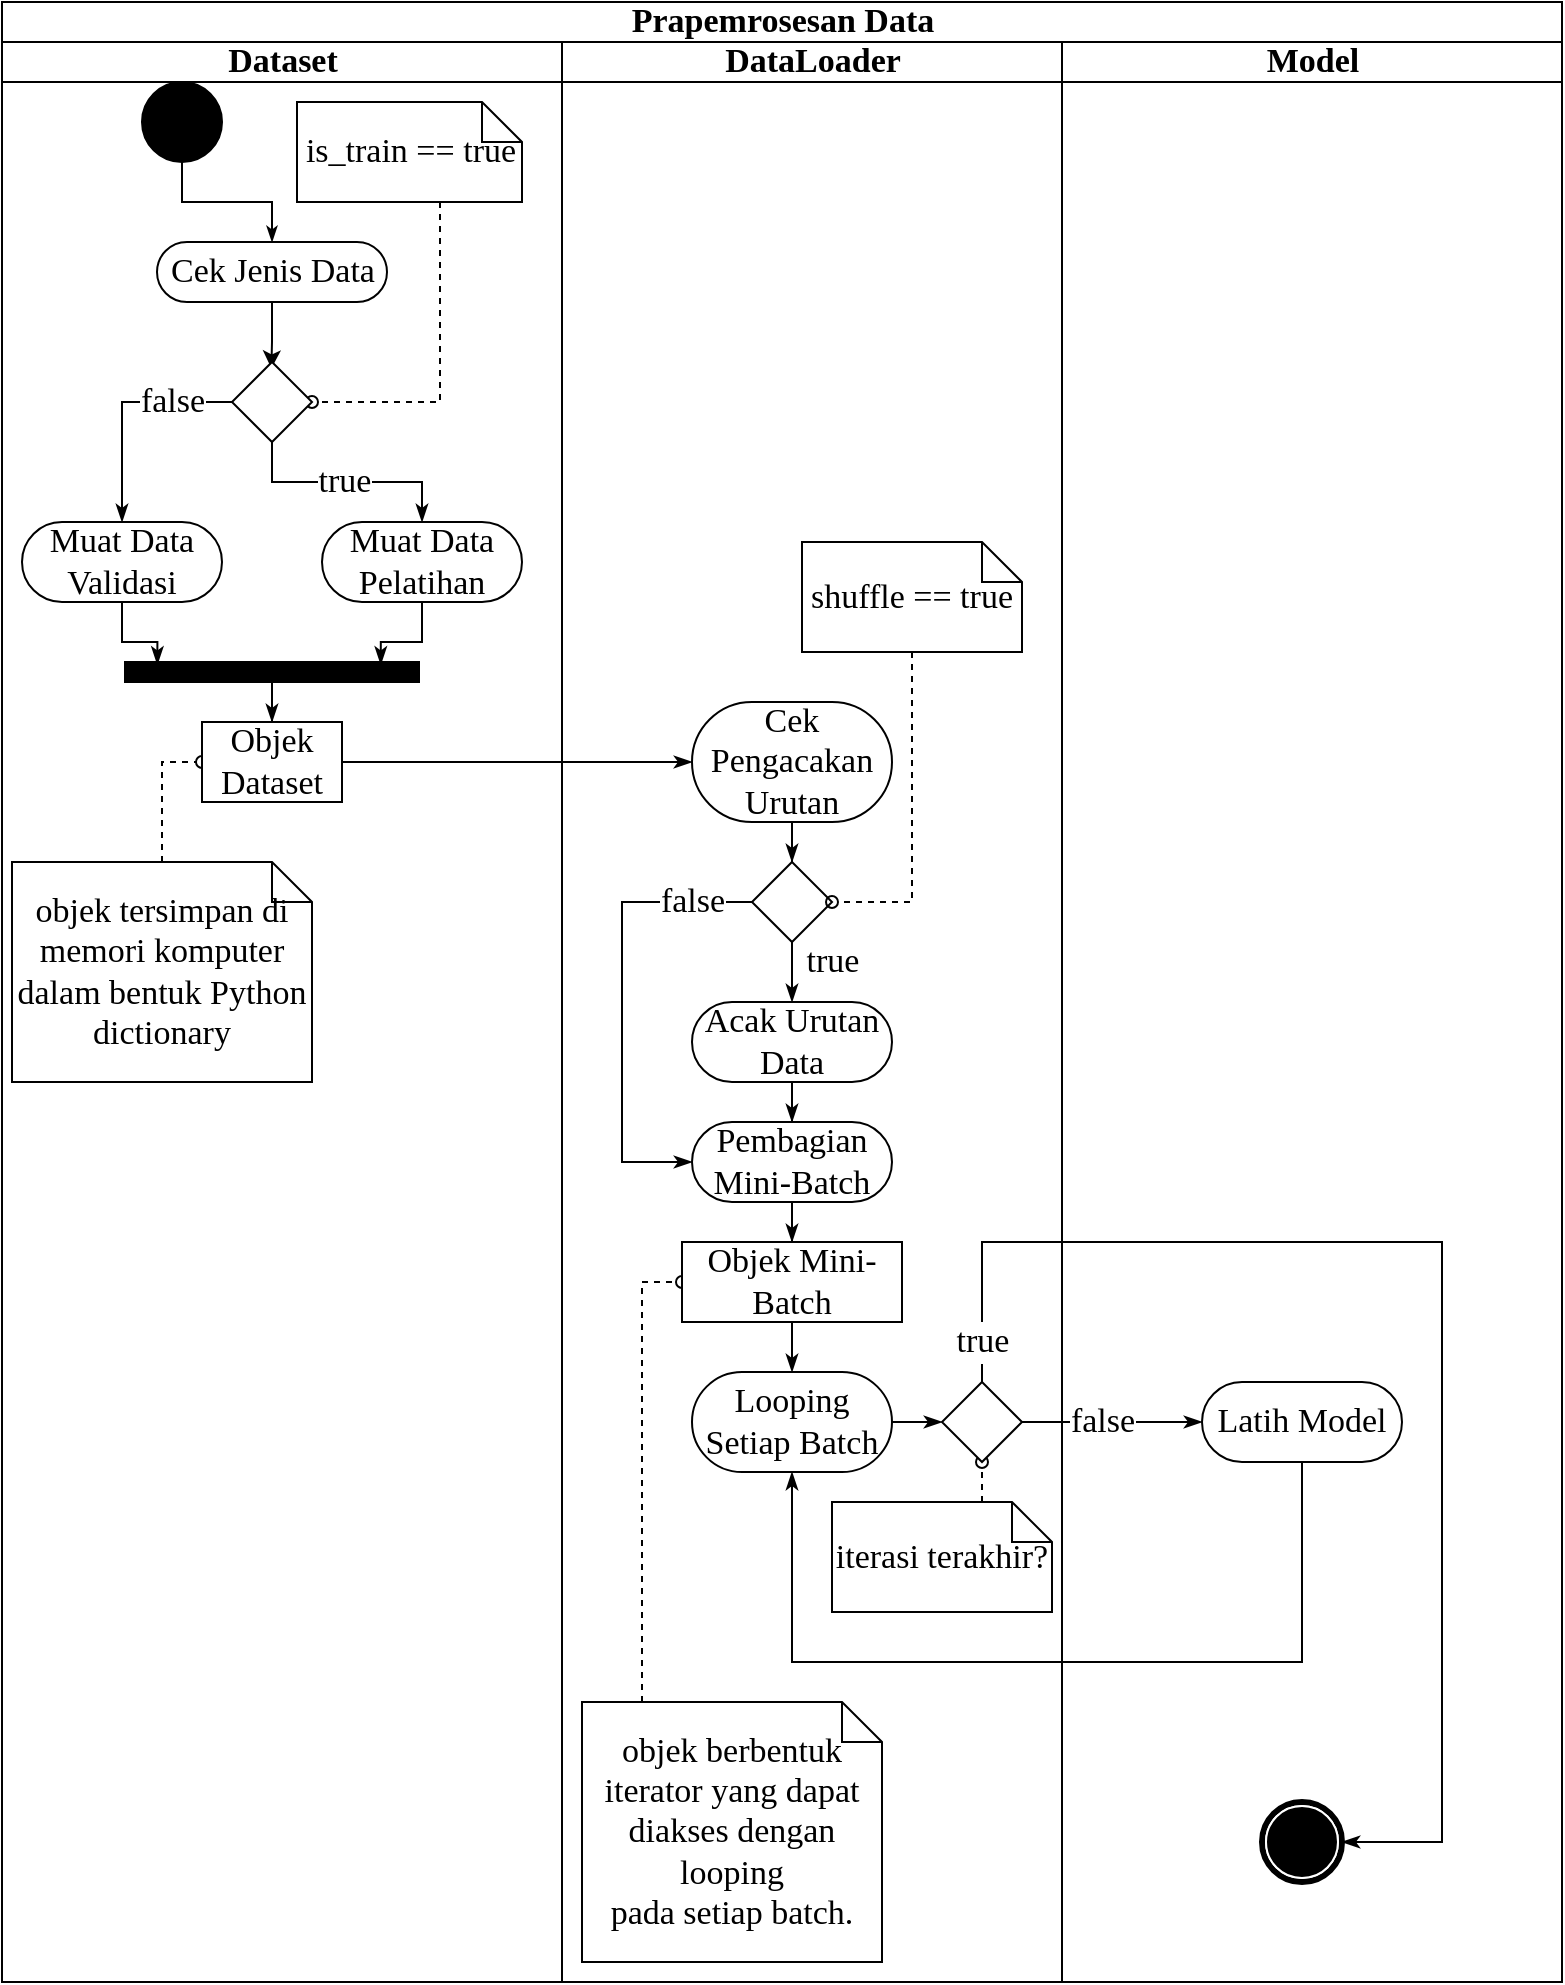 <mxfile version="13.1.11" type="device"><diagram name="Page-1" id="0783ab3e-0a74-02c8-0abd-f7b4e66b4bec"><mxGraphModel dx="1422" dy="763" grid="1" gridSize="10" guides="1" tooltips="1" connect="1" arrows="1" fold="1" page="1" pageScale="1" pageWidth="850" pageHeight="1100" background="#ffffff" math="0" shadow="0"><root><mxCell id="0"/><mxCell id="1" parent="0"/><mxCell id="1c1d494c118603dd-1" value="Prapemrosesan Data" style="swimlane;html=1;childLayout=stackLayout;startSize=20;rounded=0;shadow=0;comic=0;labelBackgroundColor=none;strokeWidth=1;fontFamily=Times New Roman;fontSize=17;align=center;" parent="1" vertex="1"><mxGeometry x="40" y="20" width="780" height="990" as="geometry"/></mxCell><mxCell id="1c1d494c118603dd-2" value="Dataset" style="swimlane;html=1;startSize=20;fontFamily=Times New Roman;fontSize=17;" parent="1c1d494c118603dd-1" vertex="1"><mxGeometry y="20" width="280" height="970" as="geometry"/></mxCell><mxCell id="pxtw0jGOL5Mcqpof18Wn-16" style="edgeStyle=orthogonalEdgeStyle;rounded=0;orthogonalLoop=1;jettySize=auto;html=1;entryX=0.11;entryY=0.124;entryDx=0;entryDy=0;entryPerimeter=0;endArrow=classicThin;endFill=1;fontFamily=Times New Roman;fontSize=17;" parent="1c1d494c118603dd-2" source="pxtw0jGOL5Mcqpof18Wn-9" target="pxtw0jGOL5Mcqpof18Wn-14" edge="1"><mxGeometry relative="1" as="geometry"/></mxCell><mxCell id="pxtw0jGOL5Mcqpof18Wn-9" value="Muat Data Validasi" style="rounded=1;whiteSpace=wrap;html=1;shadow=0;comic=0;labelBackgroundColor=none;strokeWidth=1;fontFamily=Times New Roman;fontSize=17;align=center;arcSize=50;" parent="1c1d494c118603dd-2" vertex="1"><mxGeometry x="10" y="240" width="100" height="40" as="geometry"/></mxCell><mxCell id="pxtw0jGOL5Mcqpof18Wn-4" style="edgeStyle=orthogonalEdgeStyle;rounded=0;orthogonalLoop=1;jettySize=auto;html=1;entryX=0.492;entryY=0.08;entryDx=0;entryDy=0;entryPerimeter=0;fontFamily=Times New Roman;fontSize=17;" parent="1c1d494c118603dd-2" source="60571a20871a0731-8" target="pxtw0jGOL5Mcqpof18Wn-1" edge="1"><mxGeometry relative="1" as="geometry"/></mxCell><mxCell id="1c1d494c118603dd-27" style="edgeStyle=orthogonalEdgeStyle;rounded=0;html=1;labelBackgroundColor=none;startArrow=none;startFill=0;startSize=5;endArrow=classicThin;endFill=1;endSize=5;jettySize=auto;orthogonalLoop=1;strokeWidth=1;fontFamily=Times New Roman;fontSize=17;" parent="1c1d494c118603dd-2" source="60571a20871a0731-4" target="60571a20871a0731-8" edge="1"><mxGeometry relative="1" as="geometry"/></mxCell><mxCell id="pxtw0jGOL5Mcqpof18Wn-7" style="edgeStyle=orthogonalEdgeStyle;rounded=0;orthogonalLoop=1;jettySize=auto;html=1;dashed=1;endArrow=oval;endFill=0;fontFamily=Times New Roman;fontSize=17;" parent="1c1d494c118603dd-2" source="pxtw0jGOL5Mcqpof18Wn-3" target="pxtw0jGOL5Mcqpof18Wn-1" edge="1"><mxGeometry relative="1" as="geometry"><Array as="points"><mxPoint x="219" y="180"/></Array></mxGeometry></mxCell><mxCell id="lOpti6LC7R3lBcyMI4V5-2" style="edgeStyle=orthogonalEdgeStyle;rounded=0;orthogonalLoop=1;jettySize=auto;html=1;entryX=0;entryY=0.5;entryDx=0;entryDy=0;fontFamily=Times New Roman;fontSize=17;endArrow=oval;endFill=0;dashed=1;" edge="1" parent="1c1d494c118603dd-2" source="nbkwmokEyhTQEs7W3qlK-1" target="pxtw0jGOL5Mcqpof18Wn-20"><mxGeometry relative="1" as="geometry"/></mxCell><mxCell id="nbkwmokEyhTQEs7W3qlK-1" value="objek tersimpan di memori komputer dalam bentuk Python dictionary" style="shape=note;whiteSpace=wrap;html=1;rounded=0;shadow=0;comic=0;labelBackgroundColor=none;strokeWidth=1;fontFamily=Times New Roman;fontSize=17;align=center;size=20;" parent="1c1d494c118603dd-2" vertex="1"><mxGeometry x="5" y="410" width="150" height="110" as="geometry"/></mxCell><mxCell id="60571a20871a0731-4" value="" style="ellipse;whiteSpace=wrap;html=1;rounded=0;shadow=0;comic=0;labelBackgroundColor=none;strokeWidth=1;fillColor=#000000;fontFamily=Times New Roman;fontSize=17;align=center;" parent="1c1d494c118603dd-2" vertex="1"><mxGeometry x="70" y="20" width="40" height="40" as="geometry"/></mxCell><mxCell id="pxtw0jGOL5Mcqpof18Wn-20" value="Objek Dataset" style="rounded=0;whiteSpace=wrap;html=1;shadow=0;comic=0;labelBackgroundColor=none;strokeWidth=1;fontFamily=Times New Roman;fontSize=17;align=center;arcSize=50;" parent="1c1d494c118603dd-2" vertex="1"><mxGeometry x="100" y="340" width="70" height="40" as="geometry"/></mxCell><mxCell id="pxtw0jGOL5Mcqpof18Wn-11" style="edgeStyle=orthogonalEdgeStyle;rounded=0;orthogonalLoop=1;jettySize=auto;html=1;endArrow=classicThin;endFill=1;fontFamily=Times New Roman;fontSize=17;" parent="1c1d494c118603dd-2" source="pxtw0jGOL5Mcqpof18Wn-1" target="pxtw0jGOL5Mcqpof18Wn-9" edge="1"><mxGeometry relative="1" as="geometry"><Array as="points"><mxPoint x="60" y="180"/></Array></mxGeometry></mxCell><mxCell id="pxtw0jGOL5Mcqpof18Wn-13" value="false" style="edgeLabel;html=1;align=center;verticalAlign=middle;resizable=0;points=[];fontFamily=Times New Roman;fontSize=17;" parent="pxtw0jGOL5Mcqpof18Wn-11" vertex="1" connectable="0"><mxGeometry x="-0.65" y="-2" relative="1" as="geometry"><mxPoint x="-10" y="2" as="offset"/></mxGeometry></mxCell><mxCell id="pxtw0jGOL5Mcqpof18Wn-18" style="edgeStyle=orthogonalEdgeStyle;rounded=0;orthogonalLoop=1;jettySize=auto;html=1;endArrow=classicThin;endFill=1;fontFamily=Times New Roman;fontSize=17;" parent="1c1d494c118603dd-2" source="pxtw0jGOL5Mcqpof18Wn-1" target="pxtw0jGOL5Mcqpof18Wn-8" edge="1"><mxGeometry relative="1" as="geometry"><Array as="points"><mxPoint x="135" y="220"/><mxPoint x="210" y="220"/></Array></mxGeometry></mxCell><mxCell id="pxtw0jGOL5Mcqpof18Wn-23" value="true" style="edgeLabel;html=1;align=center;verticalAlign=middle;resizable=0;points=[];fontFamily=Times New Roman;fontSize=17;" parent="pxtw0jGOL5Mcqpof18Wn-18" vertex="1" connectable="0"><mxGeometry x="0.209" y="-2" relative="1" as="geometry"><mxPoint x="-14" y="-2" as="offset"/></mxGeometry></mxCell><mxCell id="pxtw0jGOL5Mcqpof18Wn-1" value="" style="rhombus;whiteSpace=wrap;html=1;fontFamily=Times New Roman;fontSize=17;" parent="1c1d494c118603dd-2" vertex="1"><mxGeometry x="115" y="160" width="40" height="40" as="geometry"/></mxCell><mxCell id="pxtw0jGOL5Mcqpof18Wn-21" style="edgeStyle=orthogonalEdgeStyle;rounded=0;orthogonalLoop=1;jettySize=auto;html=1;entryX=0.5;entryY=0;entryDx=0;entryDy=0;endArrow=classicThin;endFill=1;fontFamily=Times New Roman;fontSize=17;" parent="1c1d494c118603dd-2" source="pxtw0jGOL5Mcqpof18Wn-14" target="pxtw0jGOL5Mcqpof18Wn-20" edge="1"><mxGeometry relative="1" as="geometry"/></mxCell><mxCell id="pxtw0jGOL5Mcqpof18Wn-14" value="" style="whiteSpace=wrap;html=1;rounded=0;shadow=0;comic=0;labelBackgroundColor=none;strokeWidth=1;fillColor=#000000;fontFamily=Times New Roman;fontSize=17;align=center;rotation=0;" parent="1c1d494c118603dd-2" vertex="1"><mxGeometry x="61.5" y="310" width="147" height="10" as="geometry"/></mxCell><mxCell id="pxtw0jGOL5Mcqpof18Wn-17" style="edgeStyle=orthogonalEdgeStyle;rounded=0;orthogonalLoop=1;jettySize=auto;html=1;entryX=0.87;entryY=0.124;entryDx=0;entryDy=0;entryPerimeter=0;endArrow=classicThin;endFill=1;fontFamily=Times New Roman;fontSize=17;" parent="1c1d494c118603dd-2" source="pxtw0jGOL5Mcqpof18Wn-8" target="pxtw0jGOL5Mcqpof18Wn-14" edge="1"><mxGeometry relative="1" as="geometry"/></mxCell><mxCell id="60571a20871a0731-8" value="Cek Jenis Data" style="rounded=1;whiteSpace=wrap;html=1;shadow=0;comic=0;labelBackgroundColor=none;strokeWidth=1;fontFamily=Times New Roman;fontSize=17;align=center;arcSize=50;" parent="1c1d494c118603dd-2" vertex="1"><mxGeometry x="77.5" y="100" width="115" height="30" as="geometry"/></mxCell><mxCell id="pxtw0jGOL5Mcqpof18Wn-3" value="&lt;div style=&quot;font-size: 17px;&quot;&gt;is_train == true&lt;/div&gt;" style="shape=note;whiteSpace=wrap;html=1;rounded=0;shadow=0;comic=0;labelBackgroundColor=none;strokeWidth=1;fontFamily=Times New Roman;fontSize=17;align=center;size=20;" parent="1c1d494c118603dd-2" vertex="1"><mxGeometry x="147.5" y="30" width="112.5" height="50" as="geometry"/></mxCell><mxCell id="pxtw0jGOL5Mcqpof18Wn-8" value="Muat Data Pelatihan" style="rounded=1;whiteSpace=wrap;html=1;shadow=0;comic=0;labelBackgroundColor=none;strokeWidth=1;fontFamily=Times New Roman;fontSize=17;align=center;arcSize=50;" parent="1c1d494c118603dd-2" vertex="1"><mxGeometry x="160" y="240" width="100" height="40" as="geometry"/></mxCell><mxCell id="1c1d494c118603dd-3" value="DataLoader" style="swimlane;html=1;startSize=20;fontFamily=Times New Roman;fontSize=17;" parent="1c1d494c118603dd-1" vertex="1"><mxGeometry x="280" y="20" width="250" height="970" as="geometry"/></mxCell><mxCell id="pxtw0jGOL5Mcqpof18Wn-25" style="edgeStyle=orthogonalEdgeStyle;rounded=0;orthogonalLoop=1;jettySize=auto;html=1;endArrow=classicThin;endFill=1;fontFamily=Times New Roman;fontSize=17;" parent="1c1d494c118603dd-3" source="1c1d494c118603dd-11" target="pxtw0jGOL5Mcqpof18Wn-24" edge="1"><mxGeometry relative="1" as="geometry"/></mxCell><mxCell id="pxtw0jGOL5Mcqpof18Wn-41" style="edgeStyle=orthogonalEdgeStyle;rounded=0;orthogonalLoop=1;jettySize=auto;html=1;endArrow=classicThin;endFill=1;fontFamily=Times New Roman;fontSize=17;" parent="1c1d494c118603dd-3" source="pxtw0jGOL5Mcqpof18Wn-28" target="1c1d494c118603dd-15" edge="1"><mxGeometry relative="1" as="geometry"/></mxCell><mxCell id="pxtw0jGOL5Mcqpof18Wn-44" style="edgeStyle=orthogonalEdgeStyle;rounded=0;orthogonalLoop=1;jettySize=auto;html=1;entryX=0;entryY=0.5;entryDx=0;entryDy=0;endArrow=oval;endFill=0;dashed=1;fontFamily=Times New Roman;fontSize=17;" parent="1c1d494c118603dd-3" source="pxtw0jGOL5Mcqpof18Wn-43" target="1c1d494c118603dd-15" edge="1"><mxGeometry relative="1" as="geometry"><Array as="points"><mxPoint x="40" y="620"/></Array></mxGeometry></mxCell><mxCell id="pxtw0jGOL5Mcqpof18Wn-48" style="edgeStyle=orthogonalEdgeStyle;rounded=0;orthogonalLoop=1;jettySize=auto;html=1;entryX=0;entryY=0.5;entryDx=0;entryDy=0;endArrow=classicThin;endFill=1;fontFamily=Times New Roman;fontSize=17;" parent="1c1d494c118603dd-3" source="pxtw0jGOL5Mcqpof18Wn-42" target="pxtw0jGOL5Mcqpof18Wn-47" edge="1"><mxGeometry relative="1" as="geometry"/></mxCell><mxCell id="pxtw0jGOL5Mcqpof18Wn-43" value="&lt;div style=&quot;font-size: 17px;&quot;&gt;objek berbentuk iterator yang dapat diakses dengan looping&lt;/div&gt;&lt;div style=&quot;font-size: 17px;&quot;&gt;pada setiap batch.&lt;br style=&quot;font-size: 17px;&quot;&gt;&lt;/div&gt;" style="shape=note;whiteSpace=wrap;html=1;rounded=0;shadow=0;comic=0;labelBackgroundColor=none;strokeWidth=1;fontFamily=Times New Roman;fontSize=17;align=center;size=20;" parent="1c1d494c118603dd-3" vertex="1"><mxGeometry x="10" y="830" width="150" height="130" as="geometry"/></mxCell><mxCell id="1c1d494c118603dd-11" value="Cek Pengacakan Urutan" style="rounded=1;whiteSpace=wrap;html=1;shadow=0;comic=0;labelBackgroundColor=none;strokeWidth=1;fontFamily=Times New Roman;fontSize=17;align=center;arcSize=50;" parent="1c1d494c118603dd-3" vertex="1"><mxGeometry x="65" y="330" width="100" height="60" as="geometry"/></mxCell><mxCell id="pxtw0jGOL5Mcqpof18Wn-27" style="edgeStyle=orthogonalEdgeStyle;rounded=0;orthogonalLoop=1;jettySize=auto;html=1;endArrow=classicThin;endFill=1;fontFamily=Times New Roman;fontSize=17;" parent="1c1d494c118603dd-3" source="pxtw0jGOL5Mcqpof18Wn-24" target="pxtw0jGOL5Mcqpof18Wn-26" edge="1"><mxGeometry relative="1" as="geometry"/></mxCell><mxCell id="pxtw0jGOL5Mcqpof18Wn-31" value="true" style="edgeLabel;html=1;align=center;verticalAlign=middle;resizable=0;points=[];fontFamily=Times New Roman;fontSize=17;" parent="pxtw0jGOL5Mcqpof18Wn-27" vertex="1" connectable="0"><mxGeometry x="0.487" relative="1" as="geometry"><mxPoint x="20" y="-7.14" as="offset"/></mxGeometry></mxCell><mxCell id="pxtw0jGOL5Mcqpof18Wn-24" value="" style="rhombus;whiteSpace=wrap;html=1;fontFamily=Times New Roman;fontSize=17;" parent="1c1d494c118603dd-3" vertex="1"><mxGeometry x="95" y="410" width="40" height="40" as="geometry"/></mxCell><mxCell id="pxtw0jGOL5Mcqpof18Wn-34" style="edgeStyle=orthogonalEdgeStyle;rounded=0;orthogonalLoop=1;jettySize=auto;html=1;entryX=0.5;entryY=0;entryDx=0;entryDy=0;endArrow=classicThin;endFill=1;fontFamily=Times New Roman;fontSize=17;" parent="1c1d494c118603dd-3" source="pxtw0jGOL5Mcqpof18Wn-26" target="pxtw0jGOL5Mcqpof18Wn-28" edge="1"><mxGeometry relative="1" as="geometry"/></mxCell><mxCell id="pxtw0jGOL5Mcqpof18Wn-26" value="Acak Urutan Data" style="rounded=1;whiteSpace=wrap;html=1;shadow=0;comic=0;labelBackgroundColor=none;strokeWidth=1;fontFamily=Times New Roman;fontSize=17;align=center;arcSize=50;" parent="1c1d494c118603dd-3" vertex="1"><mxGeometry x="65" y="480" width="100" height="40" as="geometry"/></mxCell><mxCell id="pxtw0jGOL5Mcqpof18Wn-38" style="edgeStyle=orthogonalEdgeStyle;rounded=0;orthogonalLoop=1;jettySize=auto;html=1;entryX=1;entryY=0.5;entryDx=0;entryDy=0;endArrow=oval;endFill=0;dashed=1;fontFamily=Times New Roman;fontSize=17;" parent="1c1d494c118603dd-3" source="pxtw0jGOL5Mcqpof18Wn-37" target="pxtw0jGOL5Mcqpof18Wn-24" edge="1"><mxGeometry relative="1" as="geometry"/></mxCell><mxCell id="pxtw0jGOL5Mcqpof18Wn-45" style="edgeStyle=orthogonalEdgeStyle;rounded=0;orthogonalLoop=1;jettySize=auto;html=1;endArrow=classicThin;endFill=1;fontFamily=Times New Roman;fontSize=17;" parent="1c1d494c118603dd-3" source="1c1d494c118603dd-15" target="pxtw0jGOL5Mcqpof18Wn-42" edge="1"><mxGeometry relative="1" as="geometry"/></mxCell><mxCell id="pxtw0jGOL5Mcqpof18Wn-28" value="Pembagian Mini-Batch" style="rounded=1;whiteSpace=wrap;html=1;shadow=0;comic=0;labelBackgroundColor=none;strokeWidth=1;fontFamily=Times New Roman;fontSize=17;align=center;arcSize=50;" parent="1c1d494c118603dd-3" vertex="1"><mxGeometry x="65" y="540" width="100" height="40" as="geometry"/></mxCell><mxCell id="1c1d494c118603dd-15" value="Objek Mini-Batch" style="rounded=0;whiteSpace=wrap;html=1;shadow=0;comic=0;labelBackgroundColor=none;strokeWidth=1;fontFamily=Times New Roman;fontSize=17;align=center;arcSize=50;" parent="1c1d494c118603dd-3" vertex="1"><mxGeometry x="60" y="600" width="110" height="40" as="geometry"/></mxCell><mxCell id="pxtw0jGOL5Mcqpof18Wn-42" value="Looping Setiap Batch" style="rounded=1;whiteSpace=wrap;html=1;shadow=0;comic=0;labelBackgroundColor=none;strokeWidth=1;fontFamily=Times New Roman;fontSize=17;align=center;arcSize=50;" parent="1c1d494c118603dd-3" vertex="1"><mxGeometry x="65" y="665" width="100" height="50" as="geometry"/></mxCell><mxCell id="pxtw0jGOL5Mcqpof18Wn-37" value="shuffle == true" style="shape=note;whiteSpace=wrap;html=1;rounded=0;shadow=0;comic=0;labelBackgroundColor=none;strokeWidth=1;fontFamily=Times New Roman;fontSize=17;align=center;size=20;" parent="1c1d494c118603dd-3" vertex="1"><mxGeometry x="120" y="250" width="110" height="55" as="geometry"/></mxCell><mxCell id="pxtw0jGOL5Mcqpof18Wn-50" style="edgeStyle=orthogonalEdgeStyle;rounded=0;orthogonalLoop=1;jettySize=auto;html=1;entryX=0.5;entryY=1;entryDx=0;entryDy=0;endArrow=oval;endFill=0;dashed=1;fontFamily=Times New Roman;fontSize=17;" parent="1c1d494c118603dd-3" source="pxtw0jGOL5Mcqpof18Wn-49" target="pxtw0jGOL5Mcqpof18Wn-47" edge="1"><mxGeometry relative="1" as="geometry"><Array as="points"><mxPoint x="210" y="710"/><mxPoint x="210" y="710"/></Array></mxGeometry></mxCell><mxCell id="pxtw0jGOL5Mcqpof18Wn-49" value="iterasi terakhir?" style="shape=note;whiteSpace=wrap;html=1;rounded=0;shadow=0;comic=0;labelBackgroundColor=none;strokeWidth=1;fontFamily=Times New Roman;fontSize=17;align=center;size=20;" parent="1c1d494c118603dd-3" vertex="1"><mxGeometry x="135" y="730" width="110" height="55" as="geometry"/></mxCell><mxCell id="pxtw0jGOL5Mcqpof18Wn-47" value="" style="rhombus;whiteSpace=wrap;html=1;fontFamily=Times New Roman;fontSize=17;" parent="1c1d494c118603dd-3" vertex="1"><mxGeometry x="190" y="670" width="40" height="40" as="geometry"/></mxCell><mxCell id="lOpti6LC7R3lBcyMI4V5-4" style="edgeStyle=orthogonalEdgeStyle;rounded=0;orthogonalLoop=1;jettySize=auto;html=1;endArrow=classicThin;endFill=1;fontFamily=Times New Roman;fontSize=17;entryX=0;entryY=0.5;entryDx=0;entryDy=0;" edge="1" parent="1c1d494c118603dd-3" source="pxtw0jGOL5Mcqpof18Wn-24" target="pxtw0jGOL5Mcqpof18Wn-28"><mxGeometry relative="1" as="geometry"><mxPoint x="40" y="560" as="targetPoint"/><Array as="points"><mxPoint x="30" y="430"/><mxPoint x="30" y="560"/></Array></mxGeometry></mxCell><mxCell id="lOpti6LC7R3lBcyMI4V5-5" value="false" style="edgeLabel;html=1;align=center;verticalAlign=middle;resizable=0;points=[];fontSize=17;fontFamily=Times New Roman;" vertex="1" connectable="0" parent="lOpti6LC7R3lBcyMI4V5-4"><mxGeometry x="-0.852" y="-2" relative="1" as="geometry"><mxPoint x="-13" y="2" as="offset"/></mxGeometry></mxCell><mxCell id="pxtw0jGOL5Mcqpof18Wn-22" style="edgeStyle=orthogonalEdgeStyle;rounded=0;orthogonalLoop=1;jettySize=auto;html=1;entryX=0;entryY=0.5;entryDx=0;entryDy=0;endArrow=classicThin;endFill=1;fontFamily=Times New Roman;fontSize=17;" parent="1c1d494c118603dd-1" source="pxtw0jGOL5Mcqpof18Wn-20" target="1c1d494c118603dd-11" edge="1"><mxGeometry relative="1" as="geometry"/></mxCell><mxCell id="pxtw0jGOL5Mcqpof18Wn-51" style="edgeStyle=orthogonalEdgeStyle;rounded=0;orthogonalLoop=1;jettySize=auto;html=1;endArrow=classicThin;endFill=1;fontFamily=Times New Roman;fontSize=17;" parent="1c1d494c118603dd-1" source="pxtw0jGOL5Mcqpof18Wn-47" target="1c1d494c118603dd-19" edge="1"><mxGeometry relative="1" as="geometry"/></mxCell><mxCell id="pxtw0jGOL5Mcqpof18Wn-52" value="false" style="edgeLabel;html=1;align=center;verticalAlign=middle;resizable=0;points=[];fontFamily=Times New Roman;fontSize=17;" parent="pxtw0jGOL5Mcqpof18Wn-51" vertex="1" connectable="0"><mxGeometry x="-0.204" y="3" relative="1" as="geometry"><mxPoint x="4" y="3" as="offset"/></mxGeometry></mxCell><mxCell id="pxtw0jGOL5Mcqpof18Wn-53" style="edgeStyle=orthogonalEdgeStyle;rounded=0;orthogonalLoop=1;jettySize=auto;html=1;entryX=1;entryY=0.5;entryDx=0;entryDy=0;endArrow=classicThin;endFill=1;fontFamily=Times New Roman;fontSize=17;" parent="1c1d494c118603dd-1" source="pxtw0jGOL5Mcqpof18Wn-47" target="60571a20871a0731-5" edge="1"><mxGeometry relative="1" as="geometry"><Array as="points"><mxPoint x="490" y="620"/><mxPoint x="720" y="620"/><mxPoint x="720" y="920"/></Array></mxGeometry></mxCell><mxCell id="pxtw0jGOL5Mcqpof18Wn-54" value="true" style="edgeLabel;html=1;align=center;verticalAlign=middle;resizable=0;points=[];fontFamily=Times New Roman;fontSize=17;" parent="pxtw0jGOL5Mcqpof18Wn-53" vertex="1" connectable="0"><mxGeometry x="-0.898" y="-1" relative="1" as="geometry"><mxPoint x="-1" y="12.5" as="offset"/></mxGeometry></mxCell><mxCell id="1c1d494c118603dd-4" value="Model" style="swimlane;html=1;startSize=20;fontFamily=Times New Roman;fontSize=17;" parent="1c1d494c118603dd-1" vertex="1"><mxGeometry x="530" y="20" width="250" height="970" as="geometry"/></mxCell><mxCell id="1c1d494c118603dd-19" value="Latih Model" style="rounded=1;whiteSpace=wrap;html=1;shadow=0;comic=0;labelBackgroundColor=none;strokeWidth=1;fontFamily=Times New Roman;fontSize=17;align=center;arcSize=50;" parent="1c1d494c118603dd-4" vertex="1"><mxGeometry x="70" y="670" width="100" height="40" as="geometry"/></mxCell><mxCell id="60571a20871a0731-5" value="" style="shape=mxgraph.bpmn.shape;html=1;verticalLabelPosition=bottom;labelBackgroundColor=#ffffff;verticalAlign=top;perimeter=ellipsePerimeter;outline=end;symbol=terminate;rounded=0;shadow=0;comic=0;strokeWidth=1;fontFamily=Times New Roman;fontSize=17;align=center;" parent="1c1d494c118603dd-4" vertex="1"><mxGeometry x="100" y="880" width="40" height="40" as="geometry"/></mxCell><mxCell id="lOpti6LC7R3lBcyMI4V5-6" style="edgeStyle=orthogonalEdgeStyle;rounded=0;orthogonalLoop=1;jettySize=auto;html=1;entryX=0.5;entryY=1;entryDx=0;entryDy=0;endArrow=classicThin;endFill=1;fontFamily=Times New Roman;fontSize=17;" edge="1" parent="1c1d494c118603dd-1" source="1c1d494c118603dd-19" target="pxtw0jGOL5Mcqpof18Wn-42"><mxGeometry relative="1" as="geometry"><Array as="points"><mxPoint x="650" y="830"/><mxPoint x="395" y="830"/></Array></mxGeometry></mxCell></root></mxGraphModel></diagram></mxfile>